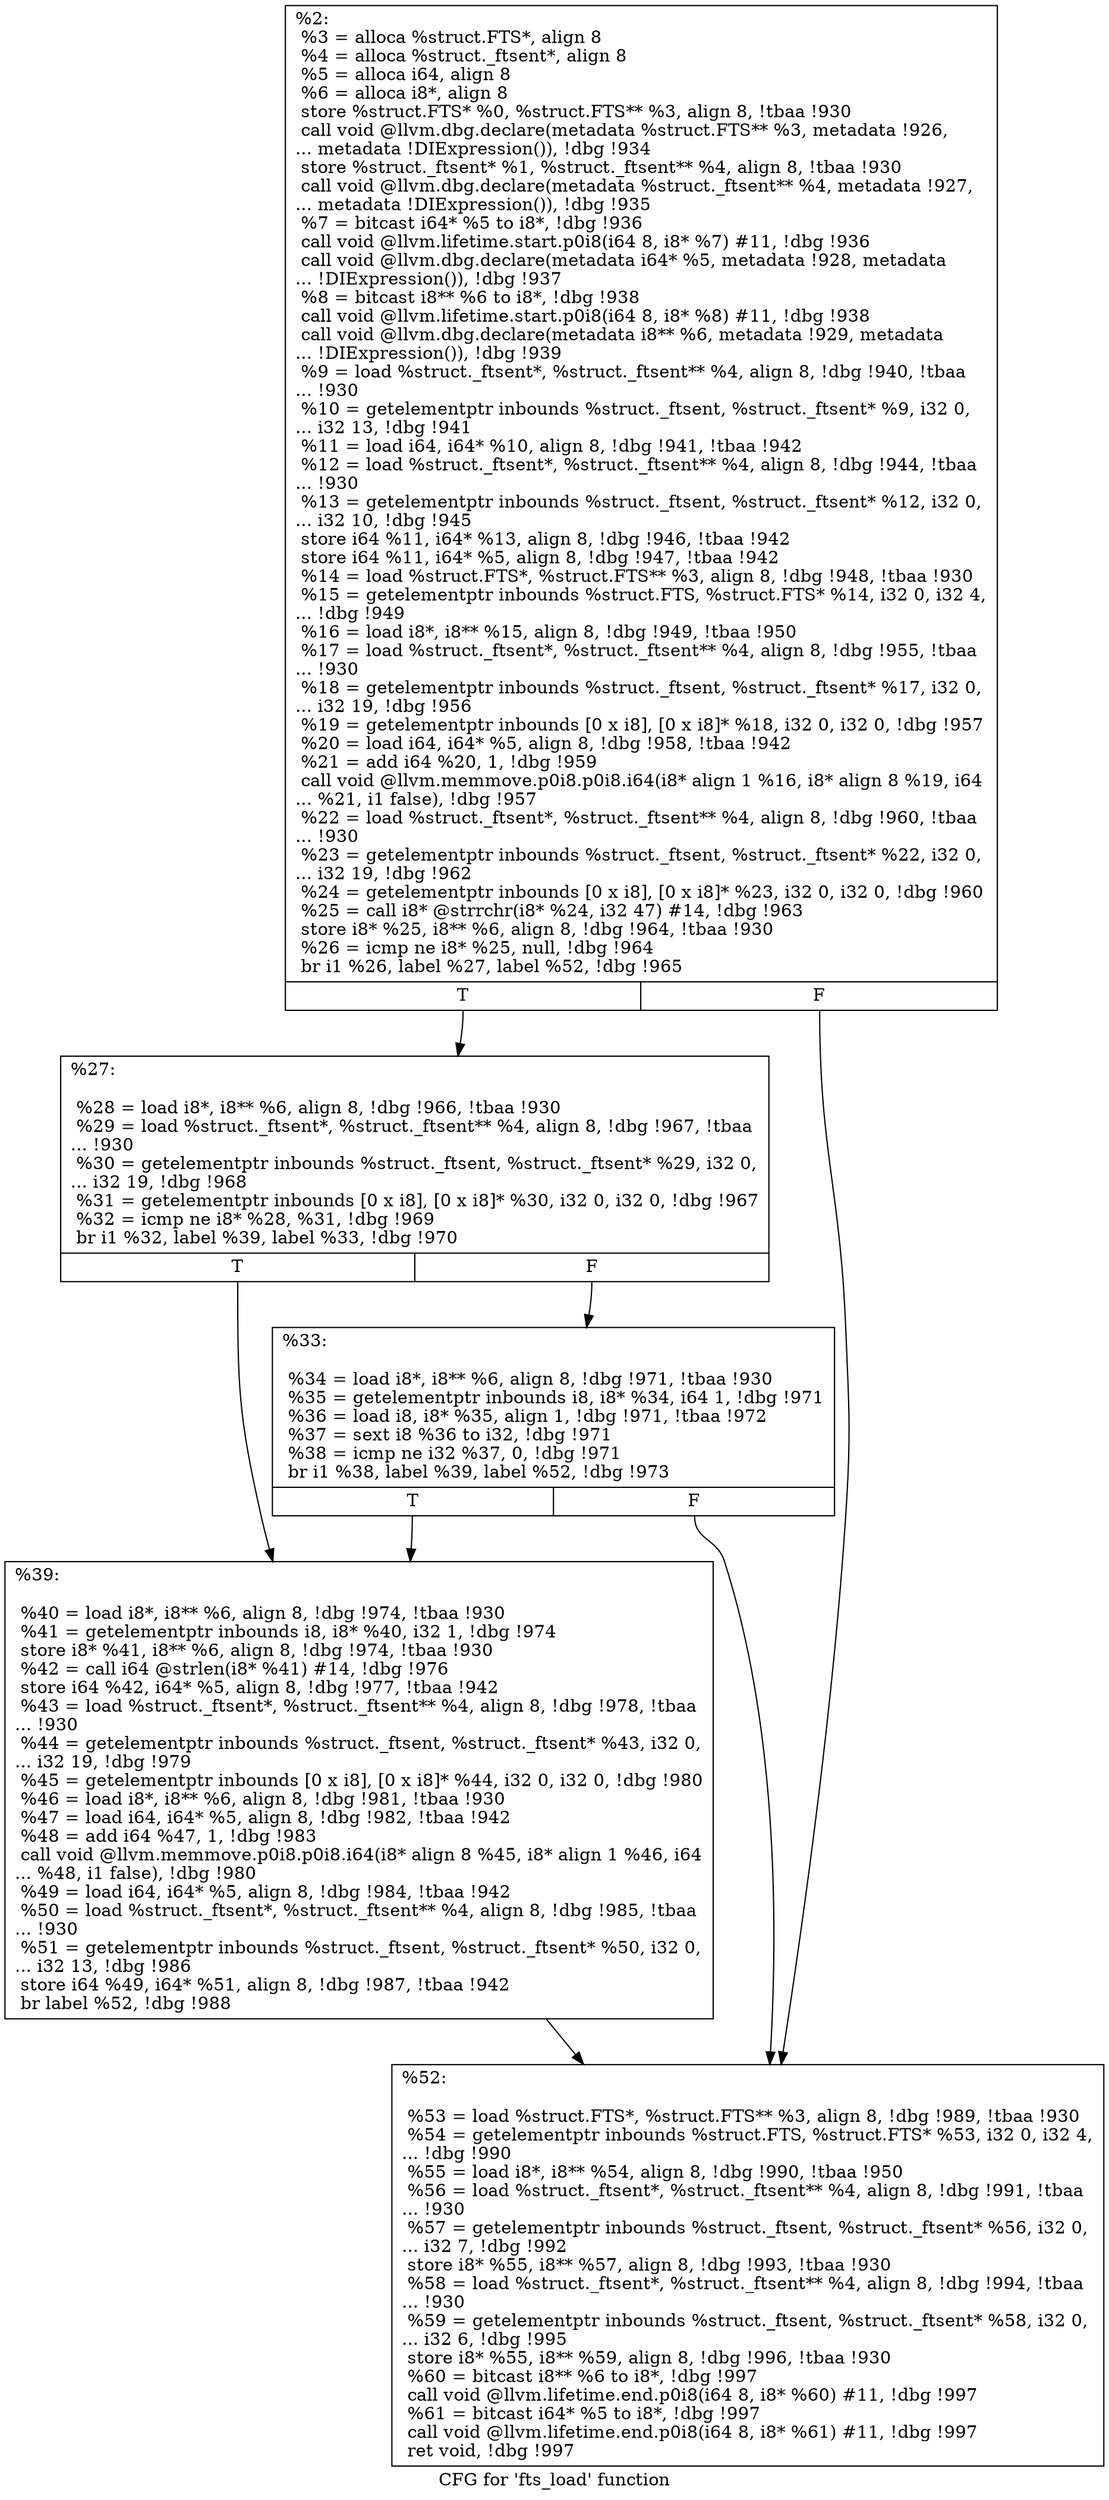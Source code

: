 digraph "CFG for 'fts_load' function" {
	label="CFG for 'fts_load' function";

	Node0x243a740 [shape=record,label="{%2:\l  %3 = alloca %struct.FTS*, align 8\l  %4 = alloca %struct._ftsent*, align 8\l  %5 = alloca i64, align 8\l  %6 = alloca i8*, align 8\l  store %struct.FTS* %0, %struct.FTS** %3, align 8, !tbaa !930\l  call void @llvm.dbg.declare(metadata %struct.FTS** %3, metadata !926,\l... metadata !DIExpression()), !dbg !934\l  store %struct._ftsent* %1, %struct._ftsent** %4, align 8, !tbaa !930\l  call void @llvm.dbg.declare(metadata %struct._ftsent** %4, metadata !927,\l... metadata !DIExpression()), !dbg !935\l  %7 = bitcast i64* %5 to i8*, !dbg !936\l  call void @llvm.lifetime.start.p0i8(i64 8, i8* %7) #11, !dbg !936\l  call void @llvm.dbg.declare(metadata i64* %5, metadata !928, metadata\l... !DIExpression()), !dbg !937\l  %8 = bitcast i8** %6 to i8*, !dbg !938\l  call void @llvm.lifetime.start.p0i8(i64 8, i8* %8) #11, !dbg !938\l  call void @llvm.dbg.declare(metadata i8** %6, metadata !929, metadata\l... !DIExpression()), !dbg !939\l  %9 = load %struct._ftsent*, %struct._ftsent** %4, align 8, !dbg !940, !tbaa\l... !930\l  %10 = getelementptr inbounds %struct._ftsent, %struct._ftsent* %9, i32 0,\l... i32 13, !dbg !941\l  %11 = load i64, i64* %10, align 8, !dbg !941, !tbaa !942\l  %12 = load %struct._ftsent*, %struct._ftsent** %4, align 8, !dbg !944, !tbaa\l... !930\l  %13 = getelementptr inbounds %struct._ftsent, %struct._ftsent* %12, i32 0,\l... i32 10, !dbg !945\l  store i64 %11, i64* %13, align 8, !dbg !946, !tbaa !942\l  store i64 %11, i64* %5, align 8, !dbg !947, !tbaa !942\l  %14 = load %struct.FTS*, %struct.FTS** %3, align 8, !dbg !948, !tbaa !930\l  %15 = getelementptr inbounds %struct.FTS, %struct.FTS* %14, i32 0, i32 4,\l... !dbg !949\l  %16 = load i8*, i8** %15, align 8, !dbg !949, !tbaa !950\l  %17 = load %struct._ftsent*, %struct._ftsent** %4, align 8, !dbg !955, !tbaa\l... !930\l  %18 = getelementptr inbounds %struct._ftsent, %struct._ftsent* %17, i32 0,\l... i32 19, !dbg !956\l  %19 = getelementptr inbounds [0 x i8], [0 x i8]* %18, i32 0, i32 0, !dbg !957\l  %20 = load i64, i64* %5, align 8, !dbg !958, !tbaa !942\l  %21 = add i64 %20, 1, !dbg !959\l  call void @llvm.memmove.p0i8.p0i8.i64(i8* align 1 %16, i8* align 8 %19, i64\l... %21, i1 false), !dbg !957\l  %22 = load %struct._ftsent*, %struct._ftsent** %4, align 8, !dbg !960, !tbaa\l... !930\l  %23 = getelementptr inbounds %struct._ftsent, %struct._ftsent* %22, i32 0,\l... i32 19, !dbg !962\l  %24 = getelementptr inbounds [0 x i8], [0 x i8]* %23, i32 0, i32 0, !dbg !960\l  %25 = call i8* @strrchr(i8* %24, i32 47) #14, !dbg !963\l  store i8* %25, i8** %6, align 8, !dbg !964, !tbaa !930\l  %26 = icmp ne i8* %25, null, !dbg !964\l  br i1 %26, label %27, label %52, !dbg !965\l|{<s0>T|<s1>F}}"];
	Node0x243a740:s0 -> Node0x243a820;
	Node0x243a740:s1 -> Node0x243a910;
	Node0x243a820 [shape=record,label="{%27:\l\l  %28 = load i8*, i8** %6, align 8, !dbg !966, !tbaa !930\l  %29 = load %struct._ftsent*, %struct._ftsent** %4, align 8, !dbg !967, !tbaa\l... !930\l  %30 = getelementptr inbounds %struct._ftsent, %struct._ftsent* %29, i32 0,\l... i32 19, !dbg !968\l  %31 = getelementptr inbounds [0 x i8], [0 x i8]* %30, i32 0, i32 0, !dbg !967\l  %32 = icmp ne i8* %28, %31, !dbg !969\l  br i1 %32, label %39, label %33, !dbg !970\l|{<s0>T|<s1>F}}"];
	Node0x243a820:s0 -> Node0x243a8c0;
	Node0x243a820:s1 -> Node0x243a870;
	Node0x243a870 [shape=record,label="{%33:\l\l  %34 = load i8*, i8** %6, align 8, !dbg !971, !tbaa !930\l  %35 = getelementptr inbounds i8, i8* %34, i64 1, !dbg !971\l  %36 = load i8, i8* %35, align 1, !dbg !971, !tbaa !972\l  %37 = sext i8 %36 to i32, !dbg !971\l  %38 = icmp ne i32 %37, 0, !dbg !971\l  br i1 %38, label %39, label %52, !dbg !973\l|{<s0>T|<s1>F}}"];
	Node0x243a870:s0 -> Node0x243a8c0;
	Node0x243a870:s1 -> Node0x243a910;
	Node0x243a8c0 [shape=record,label="{%39:\l\l  %40 = load i8*, i8** %6, align 8, !dbg !974, !tbaa !930\l  %41 = getelementptr inbounds i8, i8* %40, i32 1, !dbg !974\l  store i8* %41, i8** %6, align 8, !dbg !974, !tbaa !930\l  %42 = call i64 @strlen(i8* %41) #14, !dbg !976\l  store i64 %42, i64* %5, align 8, !dbg !977, !tbaa !942\l  %43 = load %struct._ftsent*, %struct._ftsent** %4, align 8, !dbg !978, !tbaa\l... !930\l  %44 = getelementptr inbounds %struct._ftsent, %struct._ftsent* %43, i32 0,\l... i32 19, !dbg !979\l  %45 = getelementptr inbounds [0 x i8], [0 x i8]* %44, i32 0, i32 0, !dbg !980\l  %46 = load i8*, i8** %6, align 8, !dbg !981, !tbaa !930\l  %47 = load i64, i64* %5, align 8, !dbg !982, !tbaa !942\l  %48 = add i64 %47, 1, !dbg !983\l  call void @llvm.memmove.p0i8.p0i8.i64(i8* align 8 %45, i8* align 1 %46, i64\l... %48, i1 false), !dbg !980\l  %49 = load i64, i64* %5, align 8, !dbg !984, !tbaa !942\l  %50 = load %struct._ftsent*, %struct._ftsent** %4, align 8, !dbg !985, !tbaa\l... !930\l  %51 = getelementptr inbounds %struct._ftsent, %struct._ftsent* %50, i32 0,\l... i32 13, !dbg !986\l  store i64 %49, i64* %51, align 8, !dbg !987, !tbaa !942\l  br label %52, !dbg !988\l}"];
	Node0x243a8c0 -> Node0x243a910;
	Node0x243a910 [shape=record,label="{%52:\l\l  %53 = load %struct.FTS*, %struct.FTS** %3, align 8, !dbg !989, !tbaa !930\l  %54 = getelementptr inbounds %struct.FTS, %struct.FTS* %53, i32 0, i32 4,\l... !dbg !990\l  %55 = load i8*, i8** %54, align 8, !dbg !990, !tbaa !950\l  %56 = load %struct._ftsent*, %struct._ftsent** %4, align 8, !dbg !991, !tbaa\l... !930\l  %57 = getelementptr inbounds %struct._ftsent, %struct._ftsent* %56, i32 0,\l... i32 7, !dbg !992\l  store i8* %55, i8** %57, align 8, !dbg !993, !tbaa !930\l  %58 = load %struct._ftsent*, %struct._ftsent** %4, align 8, !dbg !994, !tbaa\l... !930\l  %59 = getelementptr inbounds %struct._ftsent, %struct._ftsent* %58, i32 0,\l... i32 6, !dbg !995\l  store i8* %55, i8** %59, align 8, !dbg !996, !tbaa !930\l  %60 = bitcast i8** %6 to i8*, !dbg !997\l  call void @llvm.lifetime.end.p0i8(i64 8, i8* %60) #11, !dbg !997\l  %61 = bitcast i64* %5 to i8*, !dbg !997\l  call void @llvm.lifetime.end.p0i8(i64 8, i8* %61) #11, !dbg !997\l  ret void, !dbg !997\l}"];
}
